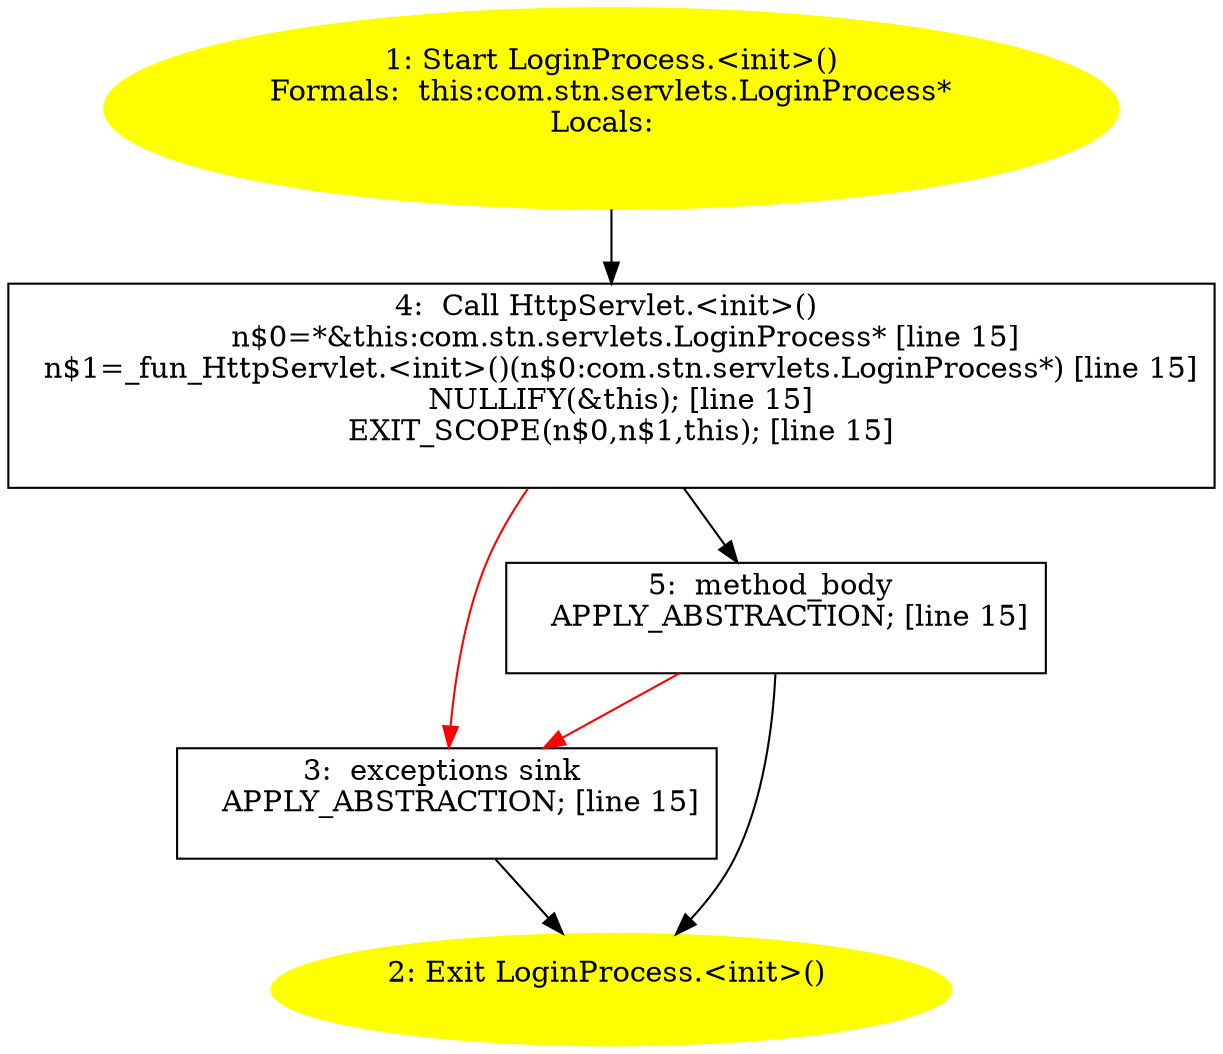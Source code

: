 /* @generated */
digraph cfg {
"com.stn.servlets.LoginProcess.<init>().e7e32b364028042ad67eb1c4033c57be_1" [label="1: Start LoginProcess.<init>()\nFormals:  this:com.stn.servlets.LoginProcess*\nLocals:  \n  " color=yellow style=filled]
	

	 "com.stn.servlets.LoginProcess.<init>().e7e32b364028042ad67eb1c4033c57be_1" -> "com.stn.servlets.LoginProcess.<init>().e7e32b364028042ad67eb1c4033c57be_4" ;
"com.stn.servlets.LoginProcess.<init>().e7e32b364028042ad67eb1c4033c57be_2" [label="2: Exit LoginProcess.<init>() \n  " color=yellow style=filled]
	

"com.stn.servlets.LoginProcess.<init>().e7e32b364028042ad67eb1c4033c57be_3" [label="3:  exceptions sink \n   APPLY_ABSTRACTION; [line 15]\n " shape="box"]
	

	 "com.stn.servlets.LoginProcess.<init>().e7e32b364028042ad67eb1c4033c57be_3" -> "com.stn.servlets.LoginProcess.<init>().e7e32b364028042ad67eb1c4033c57be_2" ;
"com.stn.servlets.LoginProcess.<init>().e7e32b364028042ad67eb1c4033c57be_4" [label="4:  Call HttpServlet.<init>() \n   n$0=*&this:com.stn.servlets.LoginProcess* [line 15]\n  n$1=_fun_HttpServlet.<init>()(n$0:com.stn.servlets.LoginProcess*) [line 15]\n  NULLIFY(&this); [line 15]\n  EXIT_SCOPE(n$0,n$1,this); [line 15]\n " shape="box"]
	

	 "com.stn.servlets.LoginProcess.<init>().e7e32b364028042ad67eb1c4033c57be_4" -> "com.stn.servlets.LoginProcess.<init>().e7e32b364028042ad67eb1c4033c57be_5" ;
	 "com.stn.servlets.LoginProcess.<init>().e7e32b364028042ad67eb1c4033c57be_4" -> "com.stn.servlets.LoginProcess.<init>().e7e32b364028042ad67eb1c4033c57be_3" [color="red" ];
"com.stn.servlets.LoginProcess.<init>().e7e32b364028042ad67eb1c4033c57be_5" [label="5:  method_body \n   APPLY_ABSTRACTION; [line 15]\n " shape="box"]
	

	 "com.stn.servlets.LoginProcess.<init>().e7e32b364028042ad67eb1c4033c57be_5" -> "com.stn.servlets.LoginProcess.<init>().e7e32b364028042ad67eb1c4033c57be_2" ;
	 "com.stn.servlets.LoginProcess.<init>().e7e32b364028042ad67eb1c4033c57be_5" -> "com.stn.servlets.LoginProcess.<init>().e7e32b364028042ad67eb1c4033c57be_3" [color="red" ];
}
